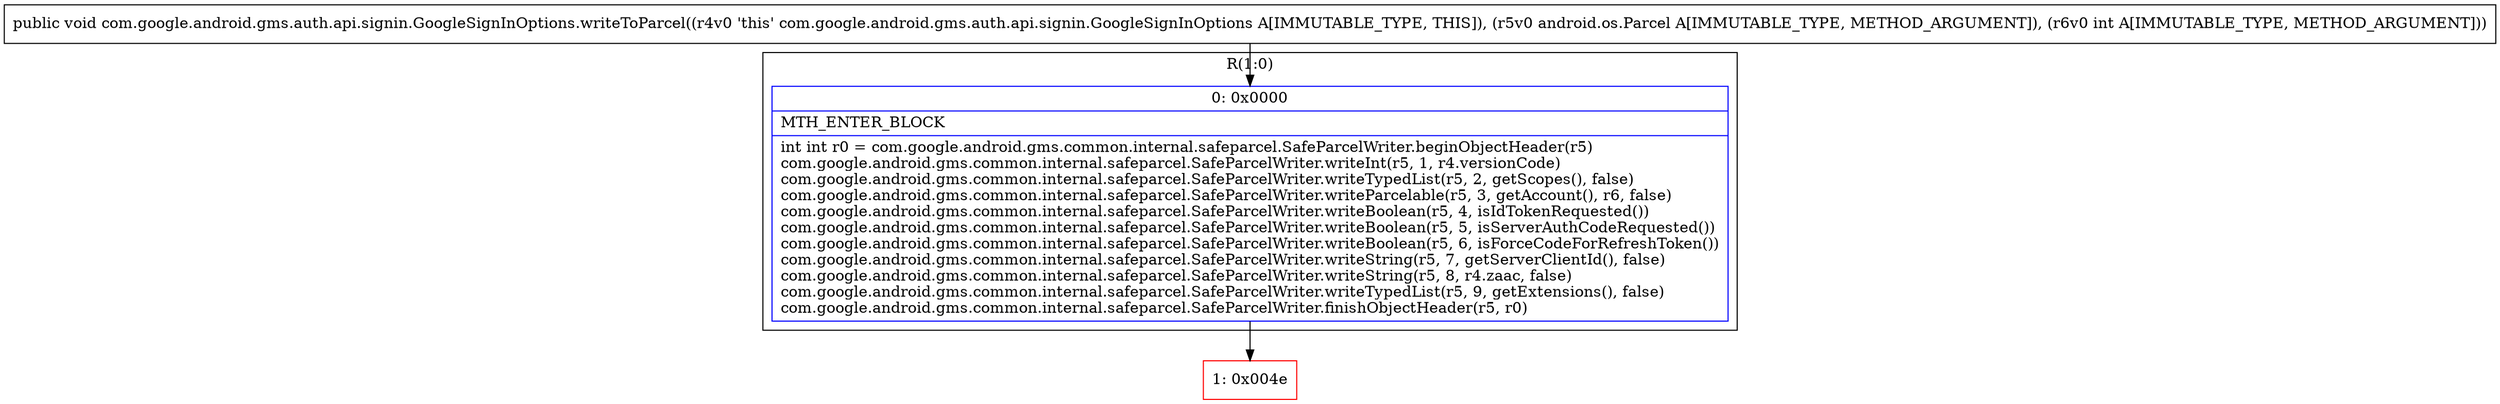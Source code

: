 digraph "CFG forcom.google.android.gms.auth.api.signin.GoogleSignInOptions.writeToParcel(Landroid\/os\/Parcel;I)V" {
subgraph cluster_Region_207245442 {
label = "R(1:0)";
node [shape=record,color=blue];
Node_0 [shape=record,label="{0\:\ 0x0000|MTH_ENTER_BLOCK\l|int int r0 = com.google.android.gms.common.internal.safeparcel.SafeParcelWriter.beginObjectHeader(r5)\lcom.google.android.gms.common.internal.safeparcel.SafeParcelWriter.writeInt(r5, 1, r4.versionCode)\lcom.google.android.gms.common.internal.safeparcel.SafeParcelWriter.writeTypedList(r5, 2, getScopes(), false)\lcom.google.android.gms.common.internal.safeparcel.SafeParcelWriter.writeParcelable(r5, 3, getAccount(), r6, false)\lcom.google.android.gms.common.internal.safeparcel.SafeParcelWriter.writeBoolean(r5, 4, isIdTokenRequested())\lcom.google.android.gms.common.internal.safeparcel.SafeParcelWriter.writeBoolean(r5, 5, isServerAuthCodeRequested())\lcom.google.android.gms.common.internal.safeparcel.SafeParcelWriter.writeBoolean(r5, 6, isForceCodeForRefreshToken())\lcom.google.android.gms.common.internal.safeparcel.SafeParcelWriter.writeString(r5, 7, getServerClientId(), false)\lcom.google.android.gms.common.internal.safeparcel.SafeParcelWriter.writeString(r5, 8, r4.zaac, false)\lcom.google.android.gms.common.internal.safeparcel.SafeParcelWriter.writeTypedList(r5, 9, getExtensions(), false)\lcom.google.android.gms.common.internal.safeparcel.SafeParcelWriter.finishObjectHeader(r5, r0)\l}"];
}
Node_1 [shape=record,color=red,label="{1\:\ 0x004e}"];
MethodNode[shape=record,label="{public void com.google.android.gms.auth.api.signin.GoogleSignInOptions.writeToParcel((r4v0 'this' com.google.android.gms.auth.api.signin.GoogleSignInOptions A[IMMUTABLE_TYPE, THIS]), (r5v0 android.os.Parcel A[IMMUTABLE_TYPE, METHOD_ARGUMENT]), (r6v0 int A[IMMUTABLE_TYPE, METHOD_ARGUMENT])) }"];
MethodNode -> Node_0;
Node_0 -> Node_1;
}

